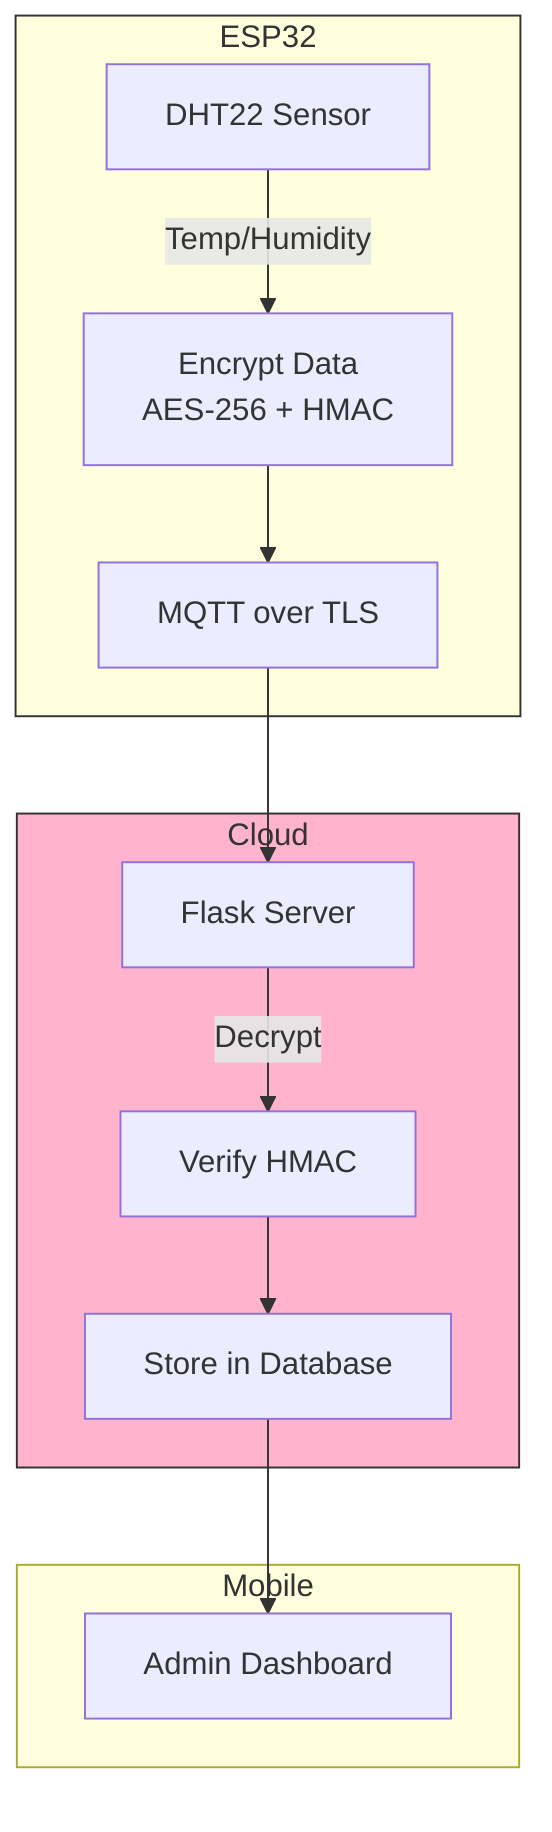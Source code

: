 %% architecture.mmd
flowchart TD
    subgraph ESP32
        A[DHT22 Sensor] -->|Temp/Humidity| B[Encrypt Data\nAES-256 + HMAC]
        B --> C[MQTT over TLS]
    end

    subgraph Cloud
        C --> D[Flask Server]
        D -->|Decrypt| E[Verify HMAC]
        E --> F[Store in Database]
    end

    subgraph Mobile
        F --> G[Admin Dashboard]
    end

    style ESP32 fill:##80ffd4,stroke:#333
    style Cloud fill:#ffb3cc,stroke:#333
